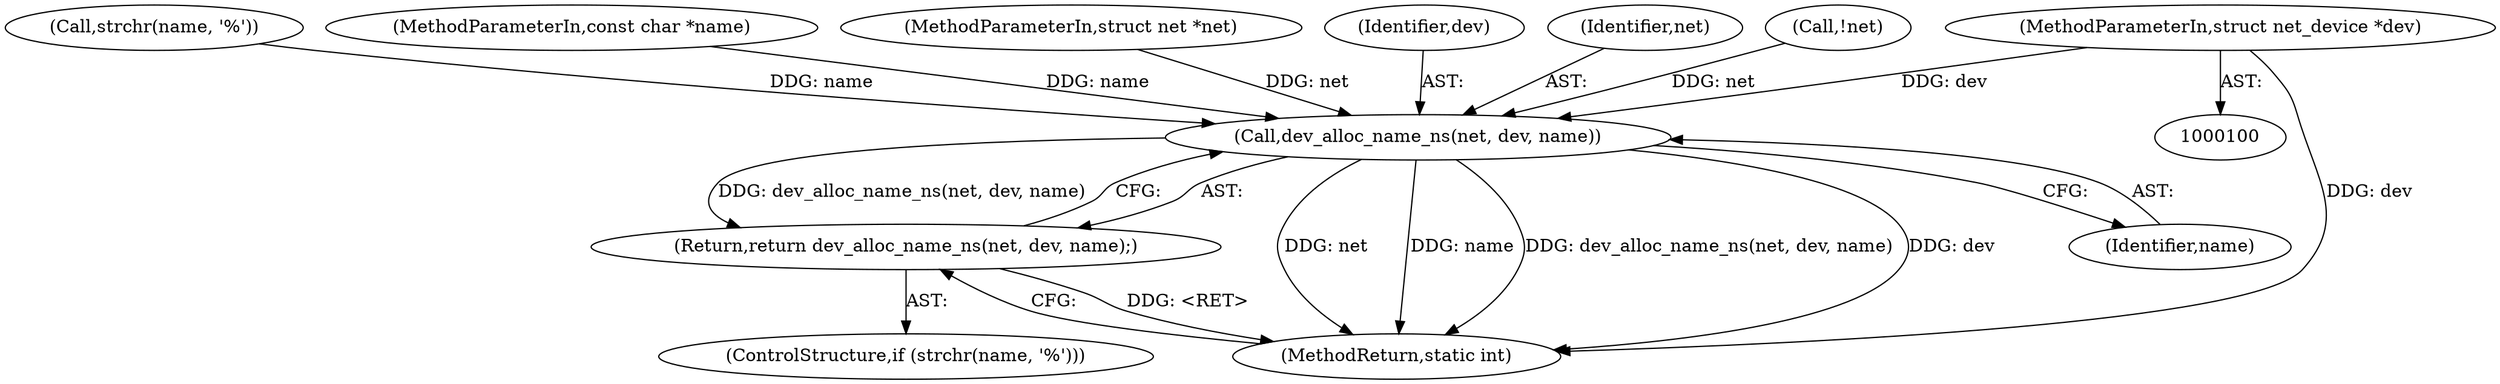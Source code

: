 digraph "1_linux_0ad646c81b2182f7fa67ec0c8c825e0ee165696d_0@pointer" {
"1000102" [label="(MethodParameterIn,struct net_device *dev)"];
"1000120" [label="(Call,dev_alloc_name_ns(net, dev, name))"];
"1000119" [label="(Return,return dev_alloc_name_ns(net, dev, name);)"];
"1000116" [label="(Call,strchr(name, '%'))"];
"1000103" [label="(MethodParameterIn,const char *name)"];
"1000115" [label="(ControlStructure,if (strchr(name, '%')))"];
"1000101" [label="(MethodParameterIn,struct net *net)"];
"1000147" [label="(MethodReturn,static int)"];
"1000123" [label="(Identifier,name)"];
"1000122" [label="(Identifier,dev)"];
"1000121" [label="(Identifier,net)"];
"1000106" [label="(Call,!net)"];
"1000119" [label="(Return,return dev_alloc_name_ns(net, dev, name);)"];
"1000102" [label="(MethodParameterIn,struct net_device *dev)"];
"1000120" [label="(Call,dev_alloc_name_ns(net, dev, name))"];
"1000102" -> "1000100"  [label="AST: "];
"1000102" -> "1000147"  [label="DDG: dev"];
"1000102" -> "1000120"  [label="DDG: dev"];
"1000120" -> "1000119"  [label="AST: "];
"1000120" -> "1000123"  [label="CFG: "];
"1000121" -> "1000120"  [label="AST: "];
"1000122" -> "1000120"  [label="AST: "];
"1000123" -> "1000120"  [label="AST: "];
"1000119" -> "1000120"  [label="CFG: "];
"1000120" -> "1000147"  [label="DDG: net"];
"1000120" -> "1000147"  [label="DDG: name"];
"1000120" -> "1000147"  [label="DDG: dev_alloc_name_ns(net, dev, name)"];
"1000120" -> "1000147"  [label="DDG: dev"];
"1000120" -> "1000119"  [label="DDG: dev_alloc_name_ns(net, dev, name)"];
"1000106" -> "1000120"  [label="DDG: net"];
"1000101" -> "1000120"  [label="DDG: net"];
"1000116" -> "1000120"  [label="DDG: name"];
"1000103" -> "1000120"  [label="DDG: name"];
"1000119" -> "1000115"  [label="AST: "];
"1000147" -> "1000119"  [label="CFG: "];
"1000119" -> "1000147"  [label="DDG: <RET>"];
}
